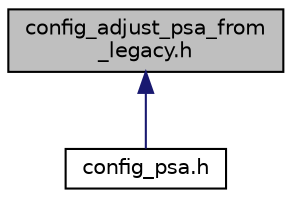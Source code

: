 digraph "config_adjust_psa_from_legacy.h"
{
 // LATEX_PDF_SIZE
  edge [fontname="Helvetica",fontsize="10",labelfontname="Helvetica",labelfontsize="10"];
  node [fontname="Helvetica",fontsize="10",shape=record];
  Node1 [label="config_adjust_psa_from\l_legacy.h",height=0.2,width=0.4,color="black", fillcolor="grey75", style="filled", fontcolor="black",tooltip="Adjust PSA configuration: construct PSA configuration from legacy."];
  Node1 -> Node2 [dir="back",color="midnightblue",fontsize="10",style="solid",fontname="Helvetica"];
  Node2 [label="config_psa.h",height=0.2,width=0.4,color="black", fillcolor="white", style="filled",URL="$config__psa_8h.html",tooltip="PSA crypto configuration options (set of defines)"];
}
